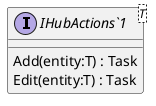 @startuml
interface "IHubActions`1"<T> {
    Add(entity:T) : Task
    Edit(entity:T) : Task
}
@enduml
